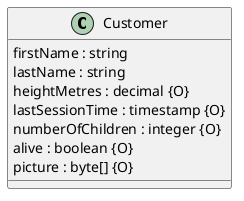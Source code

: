 @startuml

class Customer {
  firstName : string
  lastName : string
  heightMetres : decimal {O}
  lastSessionTime : timestamp {O}
  numberOfChildren : integer {O}
  alive : boolean {O}
  picture : byte[] {O}
}

@enduml
